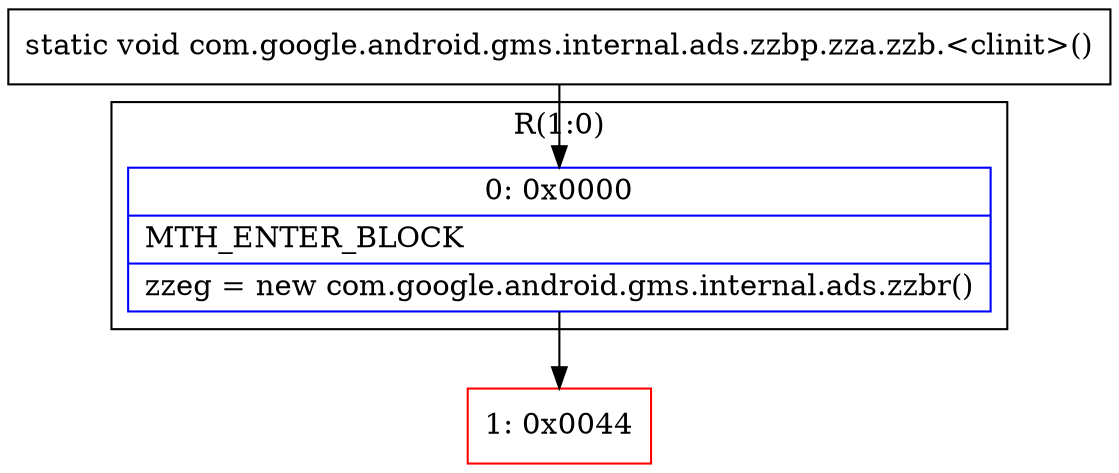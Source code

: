 digraph "CFG forcom.google.android.gms.internal.ads.zzbp.zza.zzb.\<clinit\>()V" {
subgraph cluster_Region_201378702 {
label = "R(1:0)";
node [shape=record,color=blue];
Node_0 [shape=record,label="{0\:\ 0x0000|MTH_ENTER_BLOCK\l|zzeg = new com.google.android.gms.internal.ads.zzbr()\l}"];
}
Node_1 [shape=record,color=red,label="{1\:\ 0x0044}"];
MethodNode[shape=record,label="{static void com.google.android.gms.internal.ads.zzbp.zza.zzb.\<clinit\>() }"];
MethodNode -> Node_0;
Node_0 -> Node_1;
}

